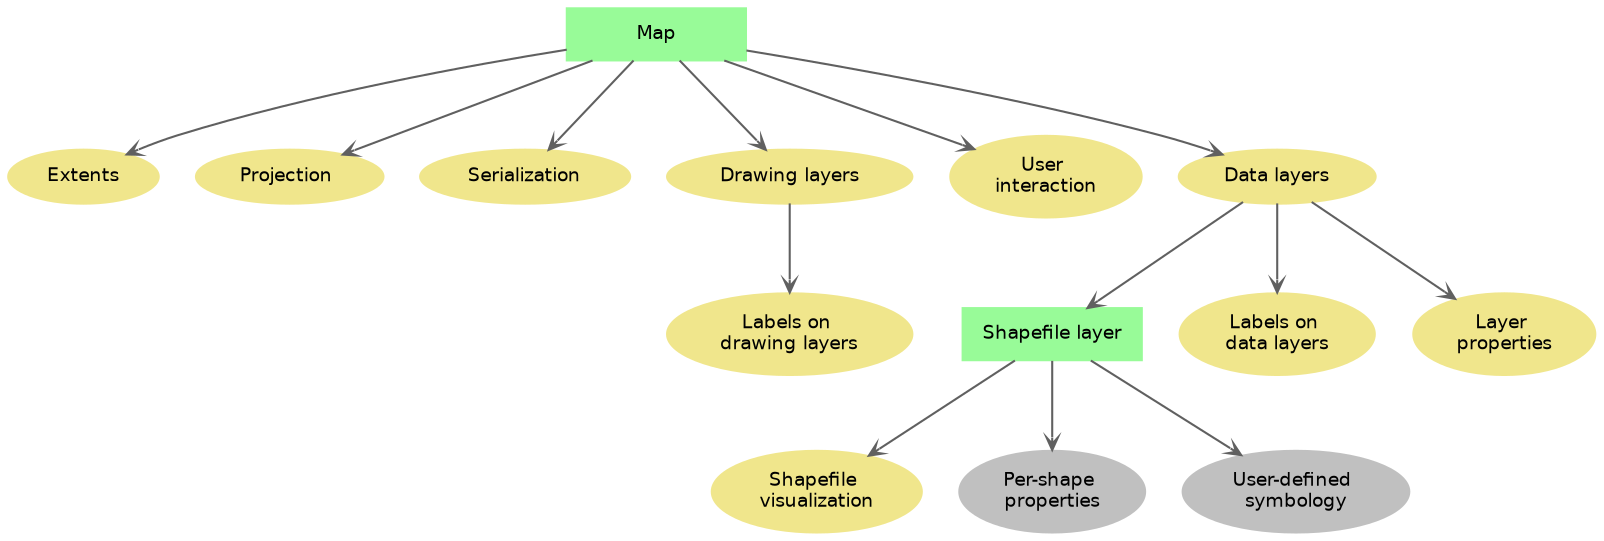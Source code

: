 digraph map_actions {
 splines = true;
 
 node [shape= "polygon", peripheries = 1, fontname=Helvetica, fontsize=9, color = palegreen, style = filled, height = 0.35, width = 1.2];
 map [ label="Map" URL="\ref AxMap"];
 sfile [label="Shapefile layer"             URL="\ref Shapefile"];
 
 node  [shape = "ellipse", color = khaki, width = 0.2, height = 0.2 ]

 ext   [label="Extents"               URL="\ref map_extents"];
 gp   [label="Projection "               URL="\ref map_coordinates"];
 ser   [label="Serialization"               URL="\ref map_serialization"];
 drw   [label="Drawing layers"              URL="\ref map_drawing_layers"];
 drlb  [label="Labels on \ndrawing layers" URL="\ref map_drawing_labels"];
  int   [label="User \ninteraction"          URL="\ref map_interaction"];
 lyr   [label="Data layers"                 URL="\ref map_layer_management"];
 lbs   [label="Labels on \ndata layers"     URL="\ref map_labels"];
 lyrpr [label="Layer \nproperties"          URL="\ref map_layer_properties"];
 sf    [label="Shapefile \nvisualization"   URL="\ref map_shapefile"];

 node [color = gray];
 shp   [label="Per-shape \nproperties"      URL="\ref map_shape_properties"];
 ud    [label="User-defined \nsymbology"    URL="\ref map_user_defined"];

 edge [ arrowhead="open", style = solid, arrowsize = 0.6, fontname = "Arial", fontsize = 9, fontcolor = blue, color = "#606060" ]
 map -> ext;
 map -> gp;
 map -> ser;
 map -> drw;
 map -> int;
 map -> lyr;
 
 drw -> drlb;
 lyr -> sfile
 sfile -> sf;
 lyr -> lbs;
 lyr -> lyrpr;
 sfile -> shp;
 sfile -> ud;

 }